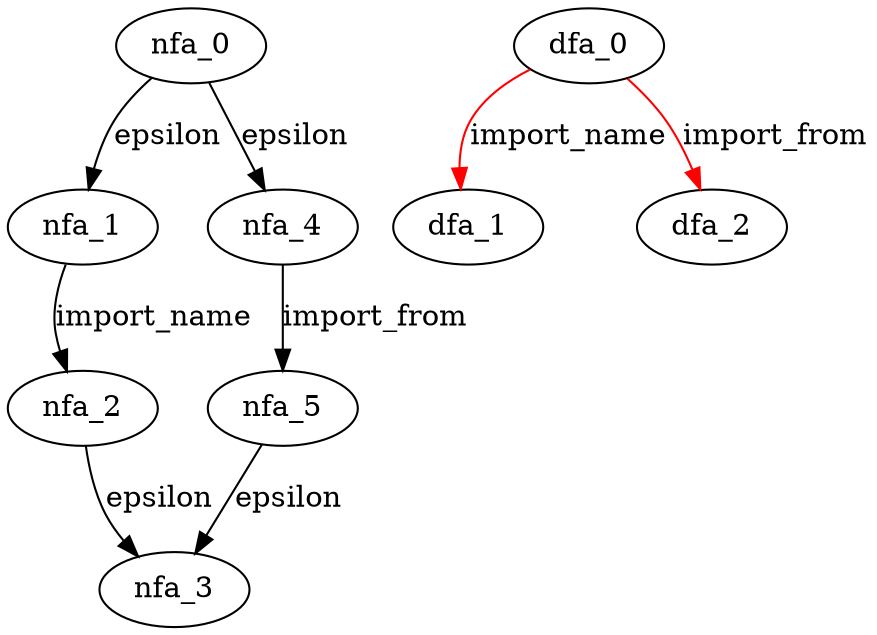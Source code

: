 digraph import_stmt {
 subgraph import_stmt_nfa {
  nfa_0->nfa_1[label=epsilon]
  nfa_1->nfa_2[label=import_name]
  nfa_2->nfa_3[label=epsilon]
  nfa_0->nfa_4[label=epsilon]
  nfa_4->nfa_5[label=import_from]
  nfa_5->nfa_3[label=epsilon]
  }
 subgraph import_stmt_dfa {
  dfa_0->dfa_1[label=import_name,color=red]
  dfa_0->dfa_2[label=import_from,color=red]
  }
}
